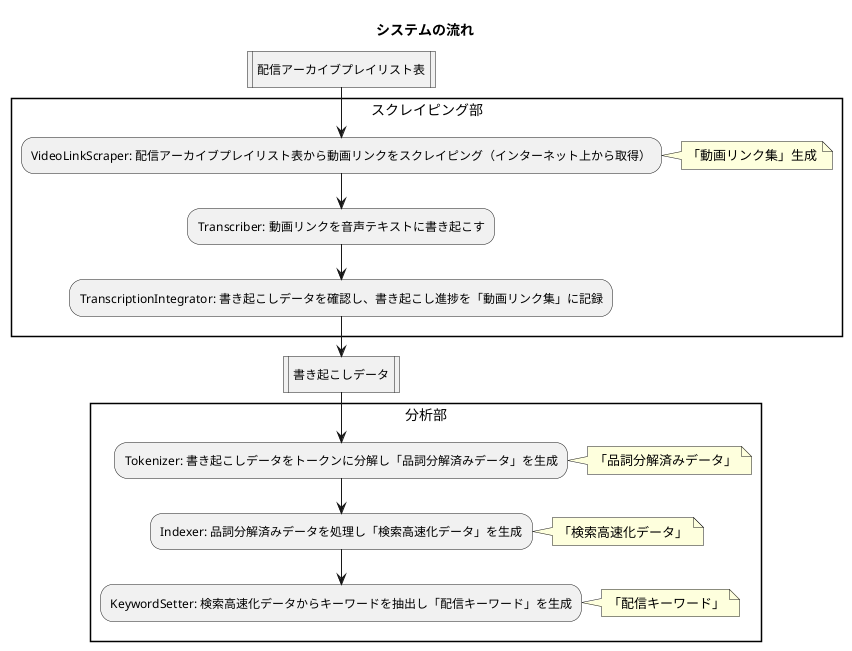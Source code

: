 @startuml

title システムの流れ

:配信アーカイブプレイリスト表|

rectangle "スクレイピング部" {
    :VideoLinkScraper: 配信アーカイブプレイリスト表から動画リンクをスクレイピング（インターネット上から取得）;
    note right
        「動画リンク集」生成
    end note    
    :Transcriber: 動画リンクを音声テキストに書き起こす;
    :TranscriptionIntegrator: 書き起こしデータを確認し、書き起こし進捗を「動画リンク集」に記録;
}

->

:書き起こしデータ|

->

rectangle "分析部" {
    :Tokenizer: 書き起こしデータをトークンに分解し「品詞分解済みデータ」を生成;
    note right
        「品詞分解済みデータ」
    end note

    :Indexer: 品詞分解済みデータを処理し「検索高速化データ」を生成;
    note right
        「検索高速化データ」
    end note
    
    :KeywordSetter: 検索高速化データからキーワードを抽出し「配信キーワード」を生成;
    note right
        「配信キーワード」
    end note
}

@enduml
